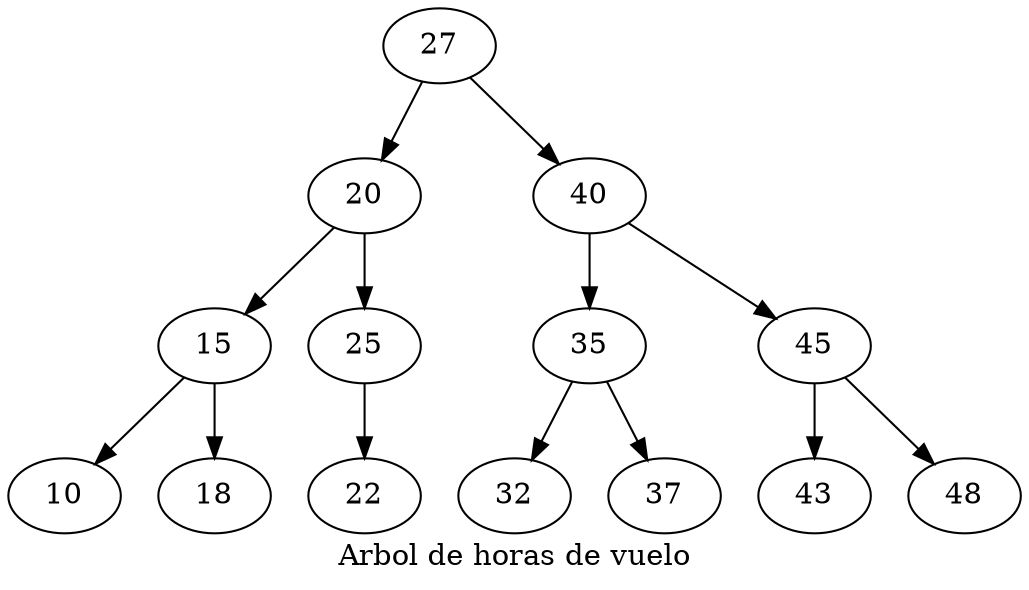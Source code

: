 digraph G {
  label="Arbol de horas de vuelo";
    27 -> 20;
    20 -> 15;
    15 -> 10;
    15 -> 18;
    20 -> 25;
    25 -> 22;
    27 -> 40;
    40 -> 35;
    35 -> 32;
    35 -> 37;
    40 -> 45;
    45 -> 43;
    45 -> 48;
}
